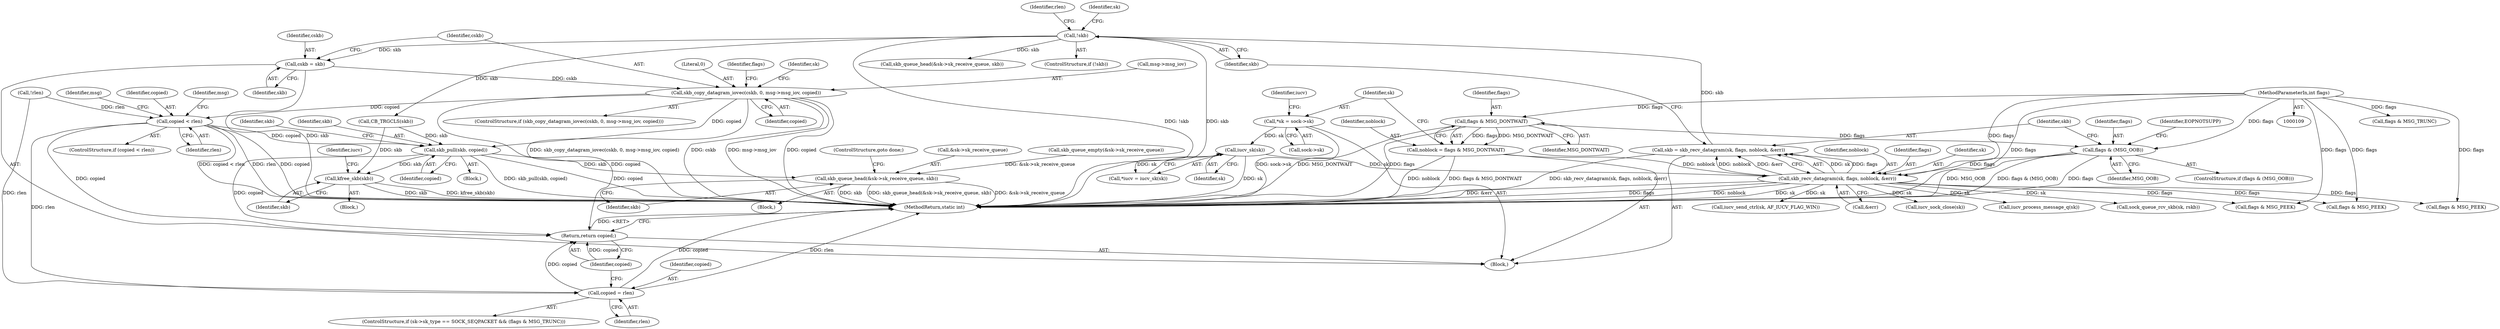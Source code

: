 digraph "0_linux_a5598bd9c087dc0efc250a5221e5d0e6f584ee88@API" {
"1000225" [label="(Call,skb_copy_datagram_iovec(cskb, 0, msg->msg_iov, copied))"];
"1000221" [label="(Call,cskb = skb)"];
"1000191" [label="(Call,!skb)"];
"1000182" [label="(Call,skb = skb_recv_datagram(sk, flags, noblock, &err))"];
"1000184" [label="(Call,skb_recv_datagram(sk, flags, noblock, &err))"];
"1000131" [label="(Call,iucv_sk(sk))"];
"1000123" [label="(Call,*sk = sock->sk)"];
"1000176" [label="(Call,flags & (MSG_OOB))"];
"1000119" [label="(Call,flags & MSG_DONTWAIT)"];
"1000114" [label="(MethodParameterIn,int flags)"];
"1000117" [label="(Call,noblock = flags & MSG_DONTWAIT)"];
"1000255" [label="(Call,copied < rlen)"];
"1000306" [label="(Call,skb_pull(skb, copied))"];
"1000314" [label="(Call,skb_queue_head(&sk->sk_receive_queue, skb))"];
"1000321" [label="(Call,kfree_skb(skb))"];
"1000458" [label="(Return,return copied;)"];
"1000455" [label="(Call,copied = rlen)"];
"1000424" [label="(Call,iucv_send_ctrl(sk, AF_IUCV_FLAG_WIN))"];
"1000175" [label="(ControlStructure,if (flags & (MSG_OOB)))"];
"1000226" [label="(Identifier,cskb)"];
"1000320" [label="(ControlStructure,goto done;)"];
"1000321" [label="(Call,kfree_skb(skb))"];
"1000228" [label="(Call,msg->msg_iov)"];
"1000117" [label="(Call,noblock = flags & MSG_DONTWAIT)"];
"1000205" [label="(Identifier,rlen)"];
"1000282" [label="(Call,flags & MSG_PEEK)"];
"1000119" [label="(Call,flags & MSG_DONTWAIT)"];
"1000445" [label="(ControlStructure,if (sk->sk_type == SOCK_SEQPACKET && (flags & MSG_TRUNC)))"];
"1000183" [label="(Identifier,skb)"];
"1000452" [label="(Call,flags & MSG_TRUNC)"];
"1000314" [label="(Call,skb_queue_head(&sk->sk_receive_queue, skb))"];
"1000315" [label="(Call,&sk->sk_receive_queue)"];
"1000235" [label="(Call,flags & MSG_PEEK)"];
"1000348" [label="(Call,iucv_sock_close(sk))"];
"1000115" [label="(Block,)"];
"1000123" [label="(Call,*sk = sock->sk)"];
"1000227" [label="(Literal,0)"];
"1000118" [label="(Identifier,noblock)"];
"1000186" [label="(Identifier,flags)"];
"1000265" [label="(Identifier,msg)"];
"1000319" [label="(Identifier,skb)"];
"1000161" [label="(Call,skb_queue_empty(&sk->sk_receive_queue))"];
"1000129" [label="(Call,*iucv = iucv_sk(sk))"];
"1000176" [label="(Call,flags & (MSG_OOB))"];
"1000456" [label="(Identifier,copied)"];
"1000177" [label="(Identifier,flags)"];
"1000223" [label="(Identifier,skb)"];
"1000308" [label="(Identifier,copied)"];
"1000457" [label="(Identifier,rlen)"];
"1000192" [label="(Identifier,skb)"];
"1000254" [label="(ControlStructure,if (copied < rlen))"];
"1000257" [label="(Identifier,rlen)"];
"1000311" [label="(Identifier,skb)"];
"1000275" [label="(Call,CB_TRGCLS(skb))"];
"1000458" [label="(Return,return copied;)"];
"1000222" [label="(Identifier,cskb)"];
"1000185" [label="(Identifier,sk)"];
"1000131" [label="(Call,iucv_sk(sk))"];
"1000260" [label="(Identifier,msg)"];
"1000221" [label="(Call,cskb = skb)"];
"1000197" [label="(Identifier,sk)"];
"1000313" [label="(Block,)"];
"1000407" [label="(Call,iucv_process_message_q(sk))"];
"1000298" [label="(Block,)"];
"1000184" [label="(Call,skb_recv_datagram(sk, flags, noblock, &err))"];
"1000371" [label="(Call,sock_queue_rcv_skb(sk, rskb))"];
"1000305" [label="(Block,)"];
"1000187" [label="(Identifier,noblock)"];
"1000326" [label="(Identifier,iucv)"];
"1000238" [label="(Call,skb_queue_head(&sk->sk_receive_queue, skb))"];
"1000225" [label="(Call,skb_copy_datagram_iovec(cskb, 0, msg->msg_iov, copied))"];
"1000178" [label="(Identifier,MSG_OOB)"];
"1000132" [label="(Identifier,sk)"];
"1000231" [label="(Identifier,copied)"];
"1000306" [label="(Call,skb_pull(skb, copied))"];
"1000125" [label="(Call,sock->sk)"];
"1000210" [label="(Call,!rlen)"];
"1000120" [label="(Identifier,flags)"];
"1000236" [label="(Identifier,flags)"];
"1000307" [label="(Identifier,skb)"];
"1000295" [label="(Call,flags & MSG_PEEK)"];
"1000191" [label="(Call,!skb)"];
"1000114" [label="(MethodParameterIn,int flags)"];
"1000224" [label="(ControlStructure,if (skb_copy_datagram_iovec(cskb, 0, msg->msg_iov, copied)))"];
"1000322" [label="(Identifier,skb)"];
"1000255" [label="(Call,copied < rlen)"];
"1000256" [label="(Identifier,copied)"];
"1000460" [label="(MethodReturn,static int)"];
"1000188" [label="(Call,&err)"];
"1000130" [label="(Identifier,iucv)"];
"1000250" [label="(Identifier,sk)"];
"1000459" [label="(Identifier,copied)"];
"1000181" [label="(Identifier,EOPNOTSUPP)"];
"1000121" [label="(Identifier,MSG_DONTWAIT)"];
"1000455" [label="(Call,copied = rlen)"];
"1000182" [label="(Call,skb = skb_recv_datagram(sk, flags, noblock, &err))"];
"1000190" [label="(ControlStructure,if (!skb))"];
"1000124" [label="(Identifier,sk)"];
"1000225" -> "1000224"  [label="AST: "];
"1000225" -> "1000231"  [label="CFG: "];
"1000226" -> "1000225"  [label="AST: "];
"1000227" -> "1000225"  [label="AST: "];
"1000228" -> "1000225"  [label="AST: "];
"1000231" -> "1000225"  [label="AST: "];
"1000236" -> "1000225"  [label="CFG: "];
"1000250" -> "1000225"  [label="CFG: "];
"1000225" -> "1000460"  [label="DDG: skb_copy_datagram_iovec(cskb, 0, msg->msg_iov, copied)"];
"1000225" -> "1000460"  [label="DDG: cskb"];
"1000225" -> "1000460"  [label="DDG: msg->msg_iov"];
"1000225" -> "1000460"  [label="DDG: copied"];
"1000221" -> "1000225"  [label="DDG: cskb"];
"1000225" -> "1000255"  [label="DDG: copied"];
"1000225" -> "1000306"  [label="DDG: copied"];
"1000225" -> "1000458"  [label="DDG: copied"];
"1000221" -> "1000115"  [label="AST: "];
"1000221" -> "1000223"  [label="CFG: "];
"1000222" -> "1000221"  [label="AST: "];
"1000223" -> "1000221"  [label="AST: "];
"1000226" -> "1000221"  [label="CFG: "];
"1000221" -> "1000460"  [label="DDG: skb"];
"1000191" -> "1000221"  [label="DDG: skb"];
"1000191" -> "1000190"  [label="AST: "];
"1000191" -> "1000192"  [label="CFG: "];
"1000192" -> "1000191"  [label="AST: "];
"1000197" -> "1000191"  [label="CFG: "];
"1000205" -> "1000191"  [label="CFG: "];
"1000191" -> "1000460"  [label="DDG: !skb"];
"1000191" -> "1000460"  [label="DDG: skb"];
"1000182" -> "1000191"  [label="DDG: skb"];
"1000191" -> "1000238"  [label="DDG: skb"];
"1000191" -> "1000275"  [label="DDG: skb"];
"1000182" -> "1000115"  [label="AST: "];
"1000182" -> "1000184"  [label="CFG: "];
"1000183" -> "1000182"  [label="AST: "];
"1000184" -> "1000182"  [label="AST: "];
"1000192" -> "1000182"  [label="CFG: "];
"1000182" -> "1000460"  [label="DDG: skb_recv_datagram(sk, flags, noblock, &err)"];
"1000184" -> "1000182"  [label="DDG: sk"];
"1000184" -> "1000182"  [label="DDG: flags"];
"1000184" -> "1000182"  [label="DDG: noblock"];
"1000184" -> "1000182"  [label="DDG: &err"];
"1000184" -> "1000188"  [label="CFG: "];
"1000185" -> "1000184"  [label="AST: "];
"1000186" -> "1000184"  [label="AST: "];
"1000187" -> "1000184"  [label="AST: "];
"1000188" -> "1000184"  [label="AST: "];
"1000184" -> "1000460"  [label="DDG: &err"];
"1000184" -> "1000460"  [label="DDG: flags"];
"1000184" -> "1000460"  [label="DDG: noblock"];
"1000184" -> "1000460"  [label="DDG: sk"];
"1000131" -> "1000184"  [label="DDG: sk"];
"1000176" -> "1000184"  [label="DDG: flags"];
"1000114" -> "1000184"  [label="DDG: flags"];
"1000117" -> "1000184"  [label="DDG: noblock"];
"1000184" -> "1000235"  [label="DDG: flags"];
"1000184" -> "1000282"  [label="DDG: flags"];
"1000184" -> "1000295"  [label="DDG: flags"];
"1000184" -> "1000348"  [label="DDG: sk"];
"1000184" -> "1000371"  [label="DDG: sk"];
"1000184" -> "1000407"  [label="DDG: sk"];
"1000184" -> "1000424"  [label="DDG: sk"];
"1000131" -> "1000129"  [label="AST: "];
"1000131" -> "1000132"  [label="CFG: "];
"1000132" -> "1000131"  [label="AST: "];
"1000129" -> "1000131"  [label="CFG: "];
"1000131" -> "1000460"  [label="DDG: sk"];
"1000131" -> "1000129"  [label="DDG: sk"];
"1000123" -> "1000131"  [label="DDG: sk"];
"1000123" -> "1000115"  [label="AST: "];
"1000123" -> "1000125"  [label="CFG: "];
"1000124" -> "1000123"  [label="AST: "];
"1000125" -> "1000123"  [label="AST: "];
"1000130" -> "1000123"  [label="CFG: "];
"1000123" -> "1000460"  [label="DDG: sock->sk"];
"1000176" -> "1000175"  [label="AST: "];
"1000176" -> "1000178"  [label="CFG: "];
"1000177" -> "1000176"  [label="AST: "];
"1000178" -> "1000176"  [label="AST: "];
"1000181" -> "1000176"  [label="CFG: "];
"1000183" -> "1000176"  [label="CFG: "];
"1000176" -> "1000460"  [label="DDG: MSG_OOB"];
"1000176" -> "1000460"  [label="DDG: flags & (MSG_OOB)"];
"1000176" -> "1000460"  [label="DDG: flags"];
"1000119" -> "1000176"  [label="DDG: flags"];
"1000114" -> "1000176"  [label="DDG: flags"];
"1000119" -> "1000117"  [label="AST: "];
"1000119" -> "1000121"  [label="CFG: "];
"1000120" -> "1000119"  [label="AST: "];
"1000121" -> "1000119"  [label="AST: "];
"1000117" -> "1000119"  [label="CFG: "];
"1000119" -> "1000460"  [label="DDG: MSG_DONTWAIT"];
"1000119" -> "1000460"  [label="DDG: flags"];
"1000119" -> "1000117"  [label="DDG: flags"];
"1000119" -> "1000117"  [label="DDG: MSG_DONTWAIT"];
"1000114" -> "1000119"  [label="DDG: flags"];
"1000114" -> "1000109"  [label="AST: "];
"1000114" -> "1000460"  [label="DDG: flags"];
"1000114" -> "1000235"  [label="DDG: flags"];
"1000114" -> "1000282"  [label="DDG: flags"];
"1000114" -> "1000295"  [label="DDG: flags"];
"1000114" -> "1000452"  [label="DDG: flags"];
"1000117" -> "1000115"  [label="AST: "];
"1000118" -> "1000117"  [label="AST: "];
"1000124" -> "1000117"  [label="CFG: "];
"1000117" -> "1000460"  [label="DDG: noblock"];
"1000117" -> "1000460"  [label="DDG: flags & MSG_DONTWAIT"];
"1000255" -> "1000254"  [label="AST: "];
"1000255" -> "1000257"  [label="CFG: "];
"1000256" -> "1000255"  [label="AST: "];
"1000257" -> "1000255"  [label="AST: "];
"1000260" -> "1000255"  [label="CFG: "];
"1000265" -> "1000255"  [label="CFG: "];
"1000255" -> "1000460"  [label="DDG: copied < rlen"];
"1000255" -> "1000460"  [label="DDG: rlen"];
"1000255" -> "1000460"  [label="DDG: copied"];
"1000210" -> "1000255"  [label="DDG: rlen"];
"1000255" -> "1000306"  [label="DDG: copied"];
"1000255" -> "1000455"  [label="DDG: rlen"];
"1000255" -> "1000458"  [label="DDG: copied"];
"1000306" -> "1000305"  [label="AST: "];
"1000306" -> "1000308"  [label="CFG: "];
"1000307" -> "1000306"  [label="AST: "];
"1000308" -> "1000306"  [label="AST: "];
"1000311" -> "1000306"  [label="CFG: "];
"1000306" -> "1000460"  [label="DDG: skb_pull(skb, copied)"];
"1000306" -> "1000460"  [label="DDG: copied"];
"1000275" -> "1000306"  [label="DDG: skb"];
"1000306" -> "1000314"  [label="DDG: skb"];
"1000306" -> "1000321"  [label="DDG: skb"];
"1000306" -> "1000458"  [label="DDG: copied"];
"1000314" -> "1000313"  [label="AST: "];
"1000314" -> "1000319"  [label="CFG: "];
"1000315" -> "1000314"  [label="AST: "];
"1000319" -> "1000314"  [label="AST: "];
"1000320" -> "1000314"  [label="CFG: "];
"1000314" -> "1000460"  [label="DDG: &sk->sk_receive_queue"];
"1000314" -> "1000460"  [label="DDG: skb"];
"1000314" -> "1000460"  [label="DDG: skb_queue_head(&sk->sk_receive_queue, skb)"];
"1000161" -> "1000314"  [label="DDG: &sk->sk_receive_queue"];
"1000321" -> "1000298"  [label="AST: "];
"1000321" -> "1000322"  [label="CFG: "];
"1000322" -> "1000321"  [label="AST: "];
"1000326" -> "1000321"  [label="CFG: "];
"1000321" -> "1000460"  [label="DDG: skb"];
"1000321" -> "1000460"  [label="DDG: kfree_skb(skb)"];
"1000275" -> "1000321"  [label="DDG: skb"];
"1000458" -> "1000115"  [label="AST: "];
"1000458" -> "1000459"  [label="CFG: "];
"1000459" -> "1000458"  [label="AST: "];
"1000460" -> "1000458"  [label="CFG: "];
"1000458" -> "1000460"  [label="DDG: <RET>"];
"1000459" -> "1000458"  [label="DDG: copied"];
"1000455" -> "1000458"  [label="DDG: copied"];
"1000455" -> "1000445"  [label="AST: "];
"1000455" -> "1000457"  [label="CFG: "];
"1000456" -> "1000455"  [label="AST: "];
"1000457" -> "1000455"  [label="AST: "];
"1000459" -> "1000455"  [label="CFG: "];
"1000455" -> "1000460"  [label="DDG: rlen"];
"1000455" -> "1000460"  [label="DDG: copied"];
"1000210" -> "1000455"  [label="DDG: rlen"];
}
